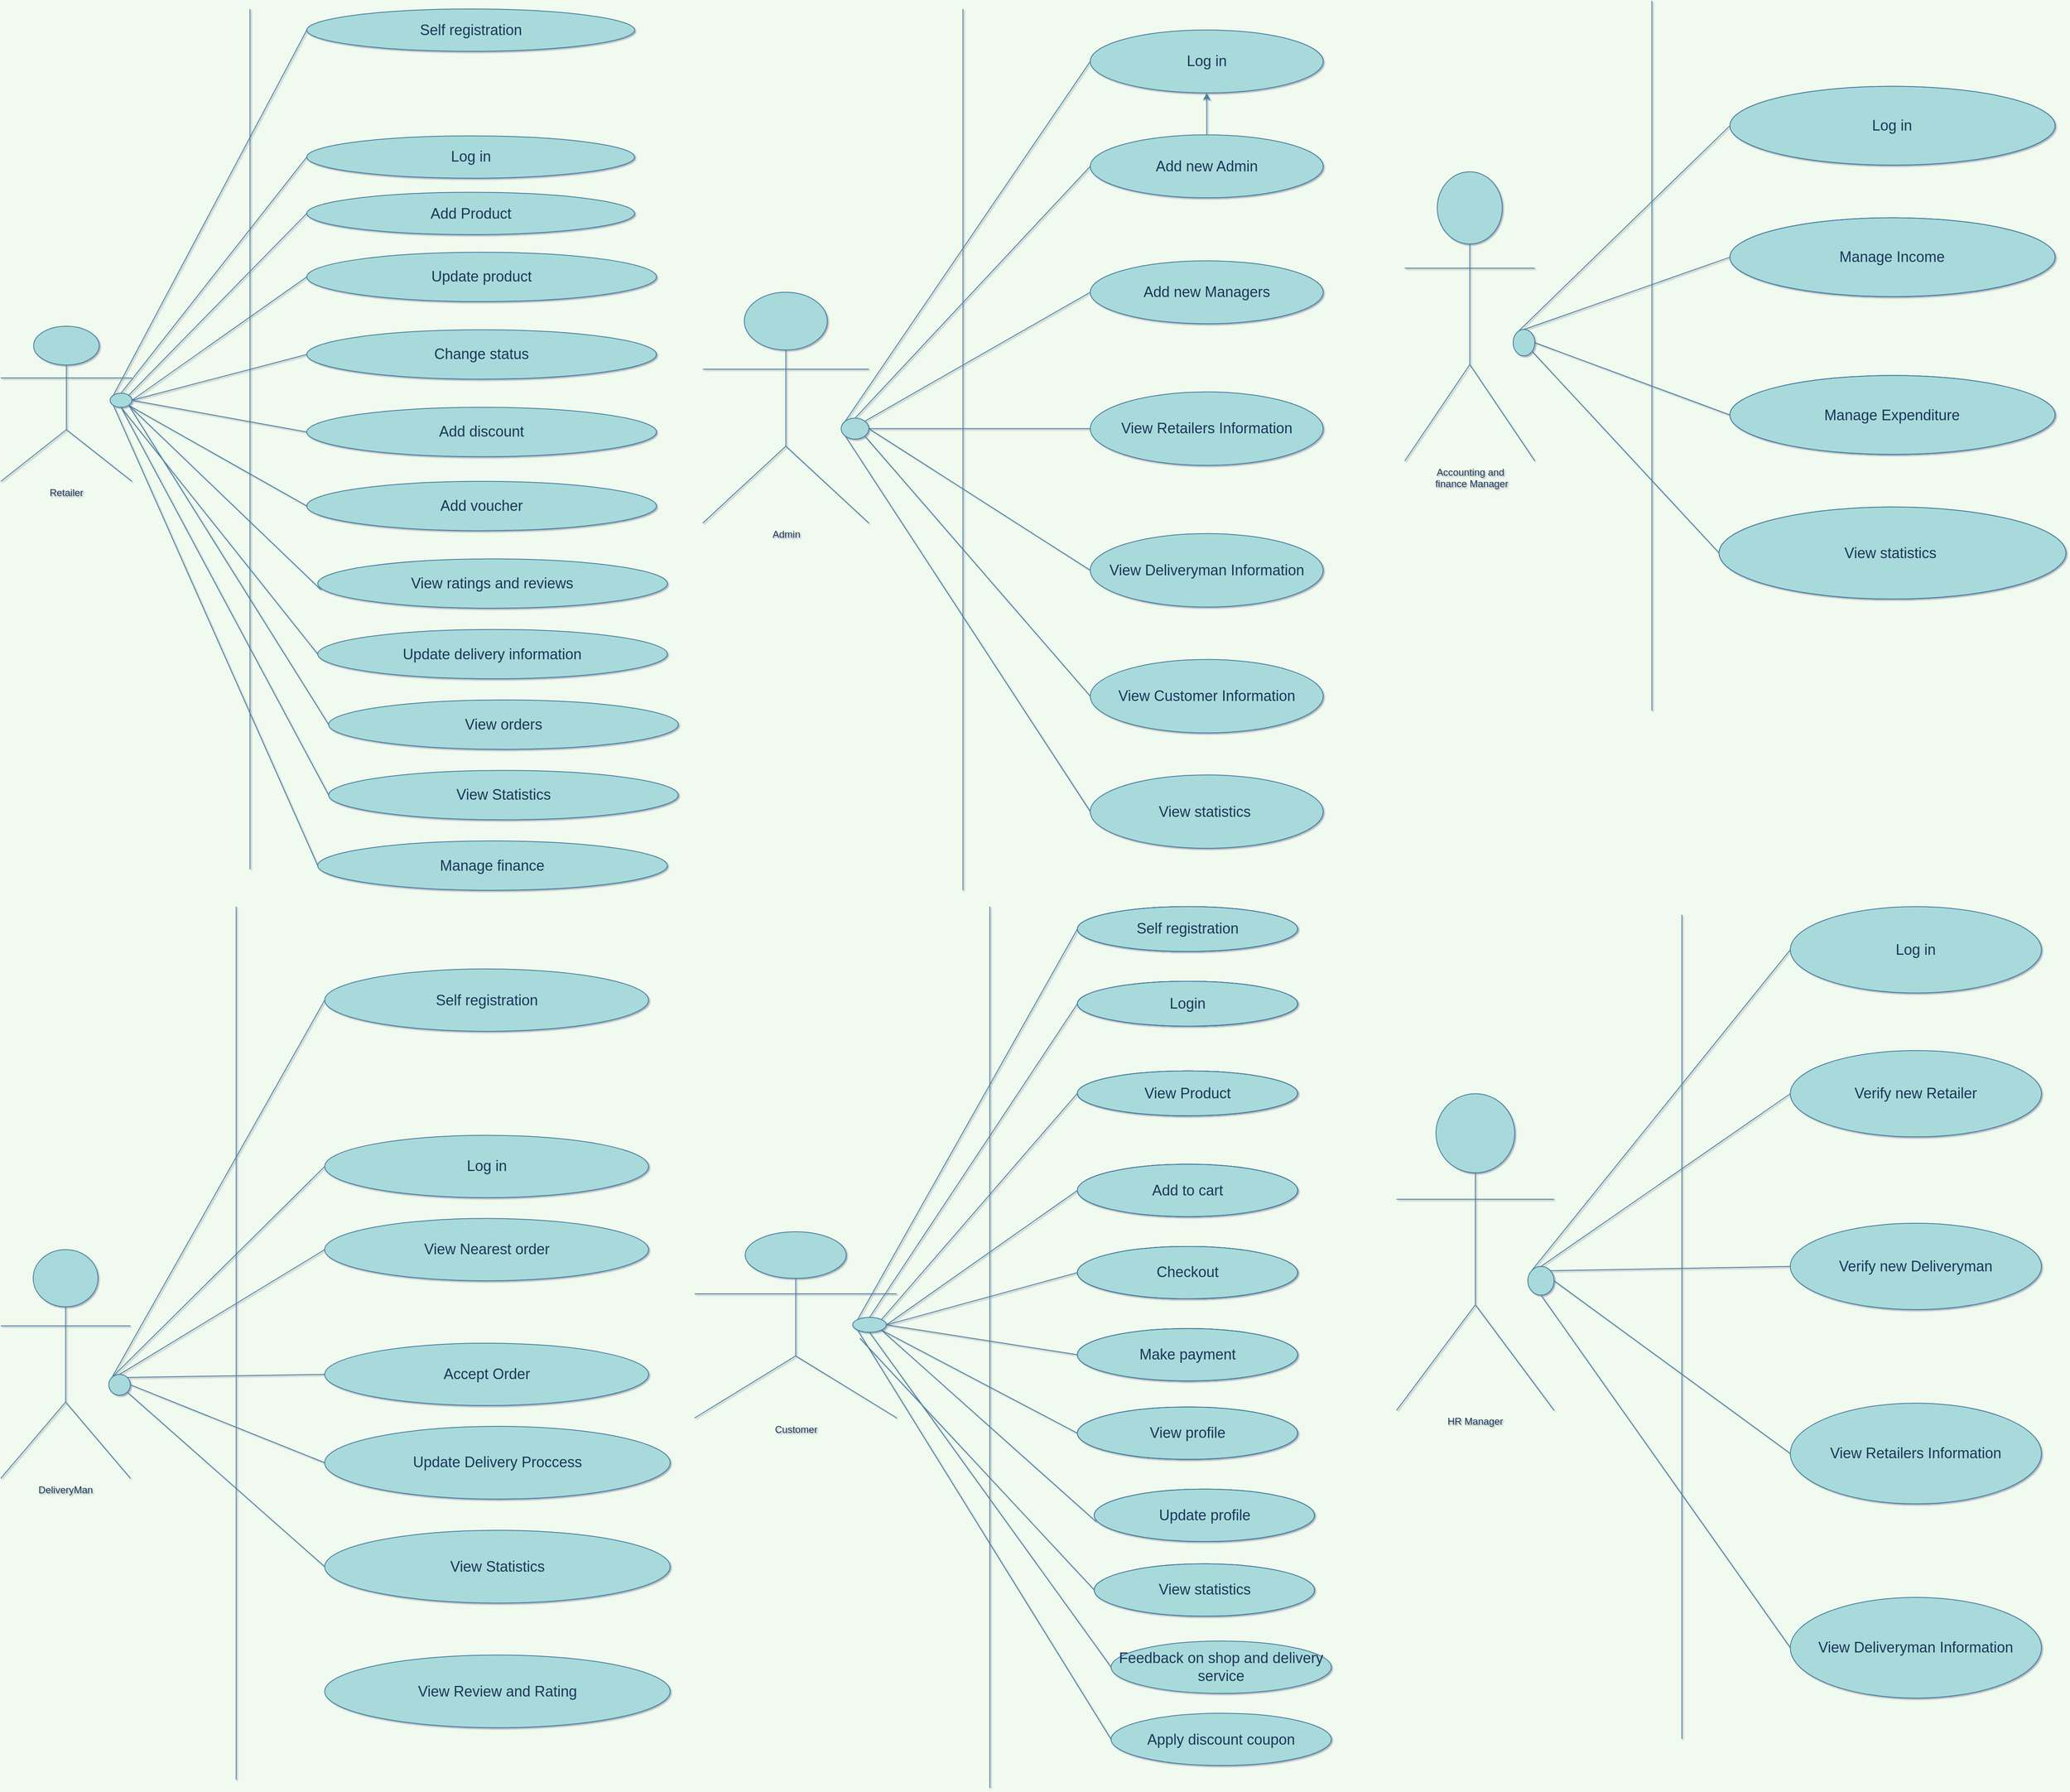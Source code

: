 <mxfile version="14.8.5" type="device"><diagram id="SjHIrvoiSXwOG5uSKH43" name="Page-1"><mxGraphModel dx="2370" dy="1340" grid="1" gridSize="10" guides="1" tooltips="1" connect="1" arrows="1" fold="1" page="1" pageScale="1" pageWidth="850" pageHeight="1100" background="#F1FAEE" math="0" shadow="1"><root><mxCell id="0"/><mxCell id="1" parent="0"/><mxCell id="003We-2EEEF1LGqsdjV1-38" value="" style="group;fontColor=#1D3557;fontSize=18;" vertex="1" connectable="0" parent="1"><mxGeometry x="1730" width="810" height="870" as="geometry"/></mxCell><mxCell id="r2ubvodfWUVXWU586q16-41" value="Accounting and&lt;br&gt;&amp;nbsp;finance Manager" style="shape=umlActor;verticalLabelPosition=bottom;verticalAlign=top;html=1;fontColor=#1D3557;strokeColor=#457B9D;fillColor=#A8DADC;" parent="003We-2EEEF1LGqsdjV1-38" vertex="1"><mxGeometry y="209.444" width="159.344" height="354.444" as="geometry"/></mxCell><mxCell id="r2ubvodfWUVXWU586q16-42" value="" style="line;strokeWidth=1;fillColor=none;align=left;verticalAlign=middle;spacingTop=-1;spacingLeft=3;spacingRight=3;rotatable=0;labelPosition=right;points=[];portConstraint=eastwest;fontColor=#1D3557;direction=south;labelBackgroundColor=#F1FAEE;strokeColor=#457B9D;" parent="003We-2EEEF1LGqsdjV1-38" vertex="1"><mxGeometry x="292.131" width="21.246" height="870" as="geometry"/></mxCell><mxCell id="r2ubvodfWUVXWU586q16-44" value="Manage Income" style="ellipse;whiteSpace=wrap;html=1;fontColor=#1D3557;strokeColor=#457B9D;fillColor=#A8DADC;" parent="003We-2EEEF1LGqsdjV1-38" vertex="1"><mxGeometry x="398.361" y="265.833" width="398.361" height="96.667" as="geometry"/></mxCell><mxCell id="r2ubvodfWUVXWU586q16-45" value="Manage Expenditure" style="ellipse;whiteSpace=wrap;html=1;fontColor=#1D3557;strokeColor=#457B9D;fillColor=#A8DADC;" parent="003We-2EEEF1LGqsdjV1-38" vertex="1"><mxGeometry x="398.361" y="459.167" width="398.361" height="96.667" as="geometry"/></mxCell><mxCell id="r2ubvodfWUVXWU586q16-47" value="View statistics&amp;nbsp;" style="ellipse;whiteSpace=wrap;html=1;fontColor=#1D3557;strokeColor=#457B9D;fillColor=#A8DADC;" parent="003We-2EEEF1LGqsdjV1-38" vertex="1"><mxGeometry x="385.082" y="620.278" width="424.918" height="112.778" as="geometry"/></mxCell><mxCell id="r2ubvodfWUVXWU586q16-48" value="" style="endArrow=none;html=1;fontColor=#1D3557;strokeColor=#457B9D;fillColor=#A8DADC;entryX=0;entryY=0.5;entryDx=0;entryDy=0;exitX=0;exitY=0;exitDx=0;exitDy=0;labelBackgroundColor=#F1FAEE;" parent="003We-2EEEF1LGqsdjV1-38" source="r2ubvodfWUVXWU586q16-52" target="r2ubvodfWUVXWU586q16-43" edge="1"><mxGeometry width="50" height="50" relative="1" as="geometry"><mxPoint x="212.459" y="773.333" as="sourcePoint"/><mxPoint x="345.246" y="612.222" as="targetPoint"/></mxGeometry></mxCell><mxCell id="r2ubvodfWUVXWU586q16-49" value="" style="endArrow=none;html=1;fontColor=#1D3557;strokeColor=#457B9D;fillColor=#A8DADC;entryX=0;entryY=0.5;entryDx=0;entryDy=0;exitX=1;exitY=0.5;exitDx=0;exitDy=0;labelBackgroundColor=#F1FAEE;" parent="003We-2EEEF1LGqsdjV1-38" source="r2ubvodfWUVXWU586q16-52" target="r2ubvodfWUVXWU586q16-45" edge="1"><mxGeometry width="50" height="50" relative="1" as="geometry"><mxPoint x="155.786" y="292.707" as="sourcePoint"/><mxPoint x="398.361" y="-112.778" as="targetPoint"/></mxGeometry></mxCell><mxCell id="r2ubvodfWUVXWU586q16-51" value="" style="endArrow=none;html=1;fontColor=#1D3557;strokeColor=#457B9D;fillColor=#A8DADC;entryX=0;entryY=0.5;entryDx=0;entryDy=0;labelBackgroundColor=#F1FAEE;" parent="003We-2EEEF1LGqsdjV1-38" target="r2ubvodfWUVXWU586q16-47" edge="1"><mxGeometry width="50" height="50" relative="1" as="geometry"><mxPoint x="146.066" y="418.889" as="sourcePoint"/><mxPoint x="451.475" y="-48.333" as="targetPoint"/></mxGeometry></mxCell><mxCell id="r2ubvodfWUVXWU586q16-52" value="" style="ellipse;whiteSpace=wrap;html=1;fontColor=#1D3557;strokeColor=#457B9D;fillColor=#A8DADC;" parent="003We-2EEEF1LGqsdjV1-38" vertex="1"><mxGeometry x="132.787" y="402.778" width="26.557" height="32.222" as="geometry"/></mxCell><mxCell id="r2ubvodfWUVXWU586q16-53" value="" style="endArrow=none;html=1;fontColor=#1D3557;strokeColor=#457B9D;fillColor=#A8DADC;entryX=0;entryY=0.5;entryDx=0;entryDy=0;exitX=0.5;exitY=0;exitDx=0;exitDy=0;labelBackgroundColor=#F1FAEE;" parent="003We-2EEEF1LGqsdjV1-38" source="r2ubvodfWUVXWU586q16-52" target="r2ubvodfWUVXWU586q16-44" edge="1"><mxGeometry width="50" height="50" relative="1" as="geometry"><mxPoint x="182.012" y="439.719" as="sourcePoint"/><mxPoint x="398.361" y="-112.778" as="targetPoint"/></mxGeometry></mxCell><mxCell id="r2ubvodfWUVXWU586q16-43" value="Log in" style="ellipse;whiteSpace=wrap;html=1;fontColor=#1D3557;strokeColor=#457B9D;fillColor=#A8DADC;" parent="003We-2EEEF1LGqsdjV1-38" vertex="1"><mxGeometry x="398.361" y="104.722" width="398.361" height="96.667" as="geometry"/></mxCell><mxCell id="003We-2EEEF1LGqsdjV1-56" value="Log in" style="ellipse;whiteSpace=wrap;html=1;fontColor=#1D3557;strokeColor=#457B9D;fillColor=#A8DADC;fontSize=18;" vertex="1" parent="003We-2EEEF1LGqsdjV1-38"><mxGeometry x="398.361" y="104.722" width="398.361" height="96.667" as="geometry"/></mxCell><mxCell id="003We-2EEEF1LGqsdjV1-57" value="Manage Income" style="ellipse;whiteSpace=wrap;html=1;fontColor=#1D3557;strokeColor=#457B9D;fillColor=#A8DADC;" vertex="1" parent="003We-2EEEF1LGqsdjV1-38"><mxGeometry x="398.361" y="265.833" width="398.361" height="96.667" as="geometry"/></mxCell><mxCell id="003We-2EEEF1LGqsdjV1-58" value="Manage Expenditure" style="ellipse;whiteSpace=wrap;html=1;fontColor=#1D3557;strokeColor=#457B9D;fillColor=#A8DADC;" vertex="1" parent="003We-2EEEF1LGqsdjV1-38"><mxGeometry x="398.361" y="459.167" width="398.361" height="96.667" as="geometry"/></mxCell><mxCell id="003We-2EEEF1LGqsdjV1-61" value="Manage Expenditure" style="ellipse;whiteSpace=wrap;html=1;fontColor=#1D3557;strokeColor=#457B9D;fillColor=#A8DADC;fontSize=18;" vertex="1" parent="003We-2EEEF1LGqsdjV1-38"><mxGeometry x="398.361" y="459.167" width="398.361" height="96.667" as="geometry"/></mxCell><mxCell id="003We-2EEEF1LGqsdjV1-62" value="View statistics&amp;nbsp;" style="ellipse;whiteSpace=wrap;html=1;fontColor=#1D3557;strokeColor=#457B9D;fillColor=#A8DADC;fontSize=18;" vertex="1" parent="003We-2EEEF1LGqsdjV1-38"><mxGeometry x="385.082" y="620.278" width="424.918" height="112.778" as="geometry"/></mxCell><mxCell id="003We-2EEEF1LGqsdjV1-63" value="Manage Income" style="ellipse;whiteSpace=wrap;html=1;fontColor=#1D3557;strokeColor=#457B9D;fillColor=#A8DADC;fontSize=18;" vertex="1" parent="003We-2EEEF1LGqsdjV1-38"><mxGeometry x="398.361" y="265.833" width="398.361" height="96.667" as="geometry"/></mxCell><mxCell id="003We-2EEEF1LGqsdjV1-40" value="" style="group;fontColor=#1D3557;" vertex="1" connectable="0" parent="1"><mxGeometry x="10" y="1110" width="820" height="1070" as="geometry"/></mxCell><mxCell id="r2ubvodfWUVXWU586q16-150" value="" style="line;strokeWidth=1;fillColor=none;align=left;verticalAlign=middle;spacingTop=-1;spacingLeft=3;spacingRight=3;rotatable=0;labelPosition=right;points=[];portConstraint=eastwest;fontColor=#1D3557;direction=south;labelBackgroundColor=#F1FAEE;strokeColor=#457B9D;" parent="003We-2EEEF1LGqsdjV1-40" vertex="1"><mxGeometry x="277.742" width="21.161" height="1070" as="geometry"/></mxCell><mxCell id="r2ubvodfWUVXWU586q16-151" value="DeliveryMan" style="shape=umlActor;verticalLabelPosition=bottom;verticalAlign=top;html=1;fontColor=#1D3557;strokeColor=#457B9D;fillColor=#A8DADC;" parent="003We-2EEEF1LGqsdjV1-40" vertex="1"><mxGeometry y="420.357" width="158.71" height="280.238" as="geometry"/></mxCell><mxCell id="r2ubvodfWUVXWU586q16-152" value="Log in" style="ellipse;whiteSpace=wrap;html=1;fontColor=#1D3557;strokeColor=#457B9D;fillColor=#A8DADC;fontSize=18;" parent="003We-2EEEF1LGqsdjV1-40" vertex="1"><mxGeometry x="396.774" y="280.238" width="396.774" height="76.429" as="geometry"/></mxCell><mxCell id="r2ubvodfWUVXWU586q16-153" value="View Nearest order" style="ellipse;whiteSpace=wrap;html=1;fontColor=#1D3557;strokeColor=#457B9D;fillColor=#A8DADC;fontSize=18;" parent="003We-2EEEF1LGqsdjV1-40" vertex="1"><mxGeometry x="396.774" y="382.143" width="396.774" height="76.429" as="geometry"/></mxCell><mxCell id="r2ubvodfWUVXWU586q16-154" value="Accept Order" style="ellipse;whiteSpace=wrap;html=1;fontColor=#1D3557;strokeColor=#457B9D;fillColor=#A8DADC;fontSize=18;" parent="003We-2EEEF1LGqsdjV1-40" vertex="1"><mxGeometry x="396.774" y="535" width="396.774" height="76.429" as="geometry"/></mxCell><mxCell id="r2ubvodfWUVXWU586q16-155" value="Update Delivery Proccess" style="ellipse;whiteSpace=wrap;html=1;fontColor=#1D3557;strokeColor=#457B9D;fillColor=#A8DADC;fontSize=18;" parent="003We-2EEEF1LGqsdjV1-40" vertex="1"><mxGeometry x="396.774" y="636.905" width="423.226" height="89.167" as="geometry"/></mxCell><mxCell id="r2ubvodfWUVXWU586q16-156" value="View Statistics" style="ellipse;whiteSpace=wrap;html=1;fontColor=#1D3557;strokeColor=#457B9D;fillColor=#A8DADC;fontSize=18;" parent="003We-2EEEF1LGqsdjV1-40" vertex="1"><mxGeometry x="396.774" y="764.286" width="423.226" height="89.167" as="geometry"/></mxCell><mxCell id="r2ubvodfWUVXWU586q16-157" value="" style="endArrow=none;html=1;fontColor=#1D3557;strokeColor=#457B9D;fillColor=#A8DADC;entryX=0;entryY=0.5;entryDx=0;entryDy=0;exitX=0;exitY=0;exitDx=0;exitDy=0;labelBackgroundColor=#F1FAEE;" parent="003We-2EEEF1LGqsdjV1-40" source="r2ubvodfWUVXWU586q16-161" target="r2ubvodfWUVXWU586q16-152" edge="1"><mxGeometry width="50" height="50" relative="1" as="geometry"><mxPoint x="211.613" y="866.19" as="sourcePoint"/><mxPoint x="343.871" y="738.81" as="targetPoint"/></mxGeometry></mxCell><mxCell id="r2ubvodfWUVXWU586q16-158" value="" style="endArrow=none;html=1;fontColor=#1D3557;strokeColor=#457B9D;fillColor=#A8DADC;entryX=0;entryY=0.5;entryDx=0;entryDy=0;exitX=1;exitY=0;exitDx=0;exitDy=0;labelBackgroundColor=#F1FAEE;" parent="003We-2EEEF1LGqsdjV1-40" source="r2ubvodfWUVXWU586q16-161" target="r2ubvodfWUVXWU586q16-154" edge="1"><mxGeometry width="50" height="50" relative="1" as="geometry"><mxPoint x="155.165" y="486.188" as="sourcePoint"/><mxPoint x="396.774" y="165.595" as="targetPoint"/></mxGeometry></mxCell><mxCell id="r2ubvodfWUVXWU586q16-159" value="" style="endArrow=none;html=1;fontColor=#1D3557;strokeColor=#457B9D;fillColor=#A8DADC;entryX=0;entryY=0.5;entryDx=0;entryDy=0;exitX=1;exitY=0.5;exitDx=0;exitDy=0;labelBackgroundColor=#F1FAEE;" parent="003We-2EEEF1LGqsdjV1-40" source="r2ubvodfWUVXWU586q16-161" target="r2ubvodfWUVXWU586q16-155" edge="1"><mxGeometry width="50" height="50" relative="1" as="geometry"><mxPoint x="181.617" y="511.664" as="sourcePoint"/><mxPoint x="423.226" y="191.071" as="targetPoint"/></mxGeometry></mxCell><mxCell id="r2ubvodfWUVXWU586q16-160" value="" style="endArrow=none;html=1;fontColor=#1D3557;strokeColor=#457B9D;fillColor=#A8DADC;entryX=0;entryY=0.5;entryDx=0;entryDy=0;exitX=1;exitY=1;exitDx=0;exitDy=0;labelBackgroundColor=#F1FAEE;" parent="003We-2EEEF1LGqsdjV1-40" source="r2ubvodfWUVXWU586q16-161" target="r2ubvodfWUVXWU586q16-156" edge="1"><mxGeometry width="50" height="50" relative="1" as="geometry"><mxPoint x="134.903" y="596.143" as="sourcePoint"/><mxPoint x="449.677" y="216.548" as="targetPoint"/></mxGeometry></mxCell><mxCell id="r2ubvodfWUVXWU586q16-161" value="" style="ellipse;whiteSpace=wrap;html=1;fontColor=#1D3557;strokeColor=#457B9D;fillColor=#A8DADC;" parent="003We-2EEEF1LGqsdjV1-40" vertex="1"><mxGeometry x="132.258" y="573.214" width="26.452" height="25.476" as="geometry"/></mxCell><mxCell id="r2ubvodfWUVXWU586q16-162" value="" style="endArrow=none;html=1;fontColor=#1D3557;strokeColor=#457B9D;fillColor=#A8DADC;entryX=0;entryY=0.5;entryDx=0;entryDy=0;exitX=0.5;exitY=0;exitDx=0;exitDy=0;labelBackgroundColor=#F1FAEE;" parent="003We-2EEEF1LGqsdjV1-40" source="r2ubvodfWUVXWU586q16-161" target="r2ubvodfWUVXWU586q16-153" edge="1"><mxGeometry width="50" height="50" relative="1" as="geometry"><mxPoint x="181.288" y="602.421" as="sourcePoint"/><mxPoint x="396.774" y="165.595" as="targetPoint"/></mxGeometry></mxCell><mxCell id="r2ubvodfWUVXWU586q16-165" value="Self registration" style="ellipse;whiteSpace=wrap;html=1;fontColor=#1D3557;strokeColor=#457B9D;fillColor=#A8DADC;fontSize=18;" parent="003We-2EEEF1LGqsdjV1-40" vertex="1"><mxGeometry x="396.774" y="76.429" width="396.774" height="76.429" as="geometry"/></mxCell><mxCell id="r2ubvodfWUVXWU586q16-167" value="View Review and Rating" style="ellipse;whiteSpace=wrap;html=1;fontColor=#1D3557;strokeColor=#457B9D;fillColor=#A8DADC;fontSize=18;" parent="003We-2EEEF1LGqsdjV1-40" vertex="1"><mxGeometry x="396.774" y="917.143" width="423.226" height="89.167" as="geometry"/></mxCell><mxCell id="r2ubvodfWUVXWU586q16-168" value="" style="endArrow=none;html=1;fontColor=#1D3557;strokeColor=#457B9D;fillColor=#A8DADC;entryX=0;entryY=0.5;entryDx=0;entryDy=0;exitX=0;exitY=0;exitDx=0;exitDy=0;labelBackgroundColor=#F1FAEE;" parent="003We-2EEEF1LGqsdjV1-40" source="r2ubvodfWUVXWU586q16-161" target="r2ubvodfWUVXWU586q16-165" edge="1"><mxGeometry width="50" height="50" relative="1" as="geometry"><mxPoint x="162.583" y="602.421" as="sourcePoint"/><mxPoint x="423.226" y="318.452" as="targetPoint"/></mxGeometry></mxCell><mxCell id="003We-2EEEF1LGqsdjV1-41" value="" style="group;fontColor=#1D3557;" vertex="1" connectable="0" parent="1"><mxGeometry x="10" y="10" width="830" height="1080" as="geometry"/></mxCell><mxCell id="r2ubvodfWUVXWU586q16-124" value="Retailer" style="shape=umlActor;verticalLabelPosition=bottom;verticalAlign=top;html=1;fontColor=#1D3557;strokeColor=#457B9D;fillColor=#A8DADC;" parent="003We-2EEEF1LGqsdjV1-41" vertex="1"><mxGeometry y="388.8" width="160.645" height="190.08" as="geometry"/></mxCell><mxCell id="r2ubvodfWUVXWU586q16-125" value="Self registration" style="ellipse;whiteSpace=wrap;html=1;fontColor=#1D3557;strokeColor=#457B9D;fillColor=#A8DADC;fontSize=18;" parent="003We-2EEEF1LGqsdjV1-41" vertex="1"><mxGeometry x="374.839" width="401.613" height="51.84" as="geometry"/></mxCell><mxCell id="r2ubvodfWUVXWU586q16-126" value="Log in" style="ellipse;whiteSpace=wrap;html=1;fontColor=#1D3557;strokeColor=#457B9D;fillColor=#A8DADC;fontSize=18;" parent="003We-2EEEF1LGqsdjV1-41" vertex="1"><mxGeometry x="374.839" y="155.52" width="401.613" height="51.84" as="geometry"/></mxCell><mxCell id="r2ubvodfWUVXWU586q16-127" value="Add Product" style="ellipse;whiteSpace=wrap;html=1;fontColor=#1D3557;strokeColor=#457B9D;fillColor=#A8DADC;fontSize=18;" parent="003We-2EEEF1LGqsdjV1-41" vertex="1"><mxGeometry x="374.839" y="224.64" width="401.613" height="51.84" as="geometry"/></mxCell><mxCell id="r2ubvodfWUVXWU586q16-128" value="Update product" style="ellipse;whiteSpace=wrap;html=1;fontColor=#1D3557;strokeColor=#457B9D;fillColor=#A8DADC;fontSize=18;" parent="003We-2EEEF1LGqsdjV1-41" vertex="1"><mxGeometry x="374.839" y="298.08" width="428.387" height="60.48" as="geometry"/></mxCell><mxCell id="r2ubvodfWUVXWU586q16-129" value="Change status" style="ellipse;whiteSpace=wrap;html=1;fontColor=#1D3557;strokeColor=#457B9D;fillColor=#A8DADC;fontSize=18;" parent="003We-2EEEF1LGqsdjV1-41" vertex="1"><mxGeometry x="374.839" y="393.12" width="428.387" height="60.48" as="geometry"/></mxCell><mxCell id="r2ubvodfWUVXWU586q16-130" value="Add discount" style="ellipse;whiteSpace=wrap;html=1;fontColor=#1D3557;strokeColor=#457B9D;fillColor=#A8DADC;fontSize=18;" parent="003We-2EEEF1LGqsdjV1-41" vertex="1"><mxGeometry x="374.839" y="488.16" width="428.387" height="60.48" as="geometry"/></mxCell><mxCell id="r2ubvodfWUVXWU586q16-131" value="Add voucher" style="ellipse;whiteSpace=wrap;html=1;fontColor=#1D3557;strokeColor=#457B9D;fillColor=#A8DADC;fontSize=18;" parent="003We-2EEEF1LGqsdjV1-41" vertex="1"><mxGeometry x="374.839" y="578.88" width="428.387" height="60.48" as="geometry"/></mxCell><mxCell id="r2ubvodfWUVXWU586q16-132" value="" style="endArrow=none;html=1;fontColor=#1D3557;strokeColor=#457B9D;fillColor=#A8DADC;entryX=0;entryY=0.5;entryDx=0;entryDy=0;exitX=0;exitY=0;exitDx=0;exitDy=0;labelBackgroundColor=#F1FAEE;" parent="003We-2EEEF1LGqsdjV1-41" source="r2ubvodfWUVXWU586q16-138" target="r2ubvodfWUVXWU586q16-125" edge="1"><mxGeometry width="50" height="50" relative="1" as="geometry"><mxPoint x="214.194" y="587.52" as="sourcePoint"/><mxPoint x="348.065" y="501.12" as="targetPoint"/></mxGeometry></mxCell><mxCell id="r2ubvodfWUVXWU586q16-133" value="" style="endArrow=none;html=1;fontColor=#1D3557;strokeColor=#457B9D;fillColor=#A8DADC;entryX=0;entryY=0.5;entryDx=0;entryDy=0;exitX=1;exitY=0;exitDx=0;exitDy=0;labelBackgroundColor=#F1FAEE;" parent="003We-2EEEF1LGqsdjV1-41" source="r2ubvodfWUVXWU586q16-138" target="r2ubvodfWUVXWU586q16-127" edge="1"><mxGeometry width="50" height="50" relative="1" as="geometry"><mxPoint x="157.057" y="329.772" as="sourcePoint"/><mxPoint x="401.613" y="112.32" as="targetPoint"/></mxGeometry></mxCell><mxCell id="r2ubvodfWUVXWU586q16-134" value="" style="endArrow=none;html=1;fontColor=#1D3557;strokeColor=#457B9D;fillColor=#A8DADC;entryX=0;entryY=0.5;entryDx=0;entryDy=0;exitX=1;exitY=0.5;exitDx=0;exitDy=0;labelBackgroundColor=#F1FAEE;" parent="003We-2EEEF1LGqsdjV1-41" source="r2ubvodfWUVXWU586q16-138" target="r2ubvodfWUVXWU586q16-128" edge="1"><mxGeometry width="50" height="50" relative="1" as="geometry"><mxPoint x="183.832" y="347.052" as="sourcePoint"/><mxPoint x="428.387" y="129.6" as="targetPoint"/></mxGeometry></mxCell><mxCell id="r2ubvodfWUVXWU586q16-135" value="" style="endArrow=none;html=1;fontColor=#1D3557;strokeColor=#457B9D;fillColor=#A8DADC;entryX=0;entryY=0.5;entryDx=0;entryDy=0;exitX=1;exitY=0.5;exitDx=0;exitDy=0;labelBackgroundColor=#F1FAEE;" parent="003We-2EEEF1LGqsdjV1-41" source="r2ubvodfWUVXWU586q16-138" target="r2ubvodfWUVXWU586q16-129" edge="1"><mxGeometry width="50" height="50" relative="1" as="geometry"><mxPoint x="210.606" y="364.332" as="sourcePoint"/><mxPoint x="455.161" y="146.88" as="targetPoint"/></mxGeometry></mxCell><mxCell id="r2ubvodfWUVXWU586q16-136" value="" style="endArrow=none;html=1;fontColor=#1D3557;strokeColor=#457B9D;fillColor=#A8DADC;entryX=0;entryY=0.5;entryDx=0;entryDy=0;exitX=1;exitY=0.5;exitDx=0;exitDy=0;labelBackgroundColor=#F1FAEE;" parent="003We-2EEEF1LGqsdjV1-41" source="r2ubvodfWUVXWU586q16-138" target="r2ubvodfWUVXWU586q16-130" edge="1"><mxGeometry width="50" height="50" relative="1" as="geometry"><mxPoint x="237.38" y="381.612" as="sourcePoint"/><mxPoint x="481.935" y="164.16" as="targetPoint"/></mxGeometry></mxCell><mxCell id="r2ubvodfWUVXWU586q16-137" value="" style="endArrow=none;html=1;fontColor=#1D3557;strokeColor=#457B9D;fillColor=#A8DADC;entryX=1;entryY=1;entryDx=0;entryDy=0;exitX=0;exitY=0.5;exitDx=0;exitDy=0;labelBackgroundColor=#F1FAEE;" parent="003We-2EEEF1LGqsdjV1-41" source="r2ubvodfWUVXWU586q16-131" target="r2ubvodfWUVXWU586q16-138" edge="1"><mxGeometry width="50" height="50" relative="1" as="geometry"><mxPoint x="133.871" y="622.806" as="sourcePoint"/><mxPoint x="378.426" y="405.354" as="targetPoint"/></mxGeometry></mxCell><mxCell id="r2ubvodfWUVXWU586q16-138" value="" style="ellipse;whiteSpace=wrap;html=1;fontColor=#1D3557;strokeColor=#457B9D;fillColor=#A8DADC;" parent="003We-2EEEF1LGqsdjV1-41" vertex="1"><mxGeometry x="133.871" y="470.88" width="26.774" height="17.28" as="geometry"/></mxCell><mxCell id="r2ubvodfWUVXWU586q16-139" value="" style="endArrow=none;html=1;fontColor=#1D3557;strokeColor=#457B9D;fillColor=#A8DADC;entryX=0;entryY=0.5;entryDx=0;entryDy=0;exitX=0.5;exitY=0;exitDx=0;exitDy=0;labelBackgroundColor=#F1FAEE;" parent="003We-2EEEF1LGqsdjV1-41" source="r2ubvodfWUVXWU586q16-138" target="r2ubvodfWUVXWU586q16-126" edge="1"><mxGeometry width="50" height="50" relative="1" as="geometry"><mxPoint x="183.498" y="408.611" as="sourcePoint"/><mxPoint x="401.613" y="112.32" as="targetPoint"/></mxGeometry></mxCell><mxCell id="r2ubvodfWUVXWU586q16-140" value="" style="line;strokeWidth=1;fillColor=none;align=left;verticalAlign=middle;spacingTop=-1;spacingLeft=3;spacingRight=3;rotatable=0;labelPosition=right;points=[];portConstraint=eastwest;fontColor=#1D3557;direction=south;labelBackgroundColor=#F1FAEE;strokeColor=#457B9D;" parent="003We-2EEEF1LGqsdjV1-41" vertex="1"><mxGeometry x="294.516" width="21.419" height="1054.08" as="geometry"/></mxCell><mxCell id="r2ubvodfWUVXWU586q16-141" value="View ratings and reviews" style="ellipse;whiteSpace=wrap;html=1;fontColor=#1D3557;strokeColor=#457B9D;fillColor=#A8DADC;fontSize=18;" parent="003We-2EEEF1LGqsdjV1-41" vertex="1"><mxGeometry x="388.226" y="673.92" width="428.387" height="60.48" as="geometry"/></mxCell><mxCell id="r2ubvodfWUVXWU586q16-142" value="Update delivery information" style="ellipse;whiteSpace=wrap;html=1;fontColor=#1D3557;strokeColor=#457B9D;fillColor=#A8DADC;fontSize=18;" parent="003We-2EEEF1LGqsdjV1-41" vertex="1"><mxGeometry x="388.226" y="760.32" width="428.387" height="60.48" as="geometry"/></mxCell><mxCell id="r2ubvodfWUVXWU586q16-143" value="View orders" style="ellipse;whiteSpace=wrap;html=1;fontColor=#1D3557;strokeColor=#457B9D;fillColor=#A8DADC;fontSize=18;" parent="003We-2EEEF1LGqsdjV1-41" vertex="1"><mxGeometry x="401.613" y="846.72" width="428.387" height="60.48" as="geometry"/></mxCell><mxCell id="r2ubvodfWUVXWU586q16-144" value="View Statistics" style="ellipse;whiteSpace=wrap;html=1;fontColor=#1D3557;strokeColor=#457B9D;fillColor=#A8DADC;fontSize=18;" parent="003We-2EEEF1LGqsdjV1-41" vertex="1"><mxGeometry x="401.613" y="933.12" width="428.387" height="60.48" as="geometry"/></mxCell><mxCell id="r2ubvodfWUVXWU586q16-145" value="" style="endArrow=none;html=1;fontColor=#1D3557;strokeColor=#457B9D;fillColor=#A8DADC;exitX=0.009;exitY=0.624;exitDx=0;exitDy=0;exitPerimeter=0;entryX=1;entryY=1;entryDx=0;entryDy=0;labelBackgroundColor=#F1FAEE;" parent="003We-2EEEF1LGqsdjV1-41" source="r2ubvodfWUVXWU586q16-141" target="r2ubvodfWUVXWU586q16-138" edge="1"><mxGeometry width="50" height="50" relative="1" as="geometry"><mxPoint x="428.387" y="678.24" as="sourcePoint"/><mxPoint x="160.645" y="414.72" as="targetPoint"/></mxGeometry></mxCell><mxCell id="r2ubvodfWUVXWU586q16-146" value="" style="endArrow=none;html=1;fontColor=#1D3557;strokeColor=#457B9D;fillColor=#A8DADC;entryX=1;entryY=1;entryDx=0;entryDy=0;exitX=0;exitY=0.5;exitDx=0;exitDy=0;labelBackgroundColor=#F1FAEE;" parent="003We-2EEEF1LGqsdjV1-41" source="r2ubvodfWUVXWU586q16-143" target="r2ubvodfWUVXWU586q16-138" edge="1"><mxGeometry width="50" height="50" relative="1" as="geometry"><mxPoint x="455.161" y="695.52" as="sourcePoint"/><mxPoint x="237.047" y="455.389" as="targetPoint"/></mxGeometry></mxCell><mxCell id="r2ubvodfWUVXWU586q16-147" value="" style="endArrow=none;html=1;fontColor=#1D3557;strokeColor=#457B9D;fillColor=#A8DADC;exitX=0;exitY=0.5;exitDx=0;exitDy=0;entryX=0.5;entryY=1;entryDx=0;entryDy=0;labelBackgroundColor=#F1FAEE;" parent="003We-2EEEF1LGqsdjV1-41" source="r2ubvodfWUVXWU586q16-144" target="r2ubvodfWUVXWU586q16-138" edge="1"><mxGeometry width="50" height="50" relative="1" as="geometry"><mxPoint x="481.935" y="712.8" as="sourcePoint"/><mxPoint x="136.548" y="485.568" as="targetPoint"/></mxGeometry></mxCell><mxCell id="r2ubvodfWUVXWU586q16-148" value="Manage finance" style="ellipse;whiteSpace=wrap;html=1;fontColor=#1D3557;strokeColor=#457B9D;fillColor=#A8DADC;fontSize=18;" parent="003We-2EEEF1LGqsdjV1-41" vertex="1"><mxGeometry x="388.226" y="1019.52" width="428.387" height="60.48" as="geometry"/></mxCell><mxCell id="r2ubvodfWUVXWU586q16-149" value="" style="endArrow=none;html=1;fontColor=#1D3557;strokeColor=#457B9D;fillColor=#A8DADC;exitX=0;exitY=0.5;exitDx=0;exitDy=0;entryX=0;entryY=1;entryDx=0;entryDy=0;labelBackgroundColor=#F1FAEE;" parent="003We-2EEEF1LGqsdjV1-41" source="r2ubvodfWUVXWU586q16-148" target="r2ubvodfWUVXWU586q16-138" edge="1"><mxGeometry width="50" height="50" relative="1" as="geometry"><mxPoint x="428.387" y="980.64" as="sourcePoint"/><mxPoint x="107.097" y="673.92" as="targetPoint"/></mxGeometry></mxCell><mxCell id="r2ubvodfWUVXWU586q16-166" value="" style="endArrow=none;html=1;fontColor=#1D3557;strokeColor=#457B9D;fillColor=#A8DADC;entryX=0.5;entryY=1;entryDx=0;entryDy=0;exitX=0;exitY=0.5;exitDx=0;exitDy=0;labelBackgroundColor=#F1FAEE;" parent="003We-2EEEF1LGqsdjV1-41" source="r2ubvodfWUVXWU586q16-142" target="r2ubvodfWUVXWU586q16-138" edge="1"><mxGeometry width="50" height="50" relative="1" as="geometry"><mxPoint x="374.839" y="794.88" as="sourcePoint"/><mxPoint x="183.498" y="502.909" as="targetPoint"/></mxGeometry></mxCell><mxCell id="003We-2EEEF1LGqsdjV1-51" value="" style="group" vertex="1" connectable="0" parent="1"><mxGeometry x="870" y="10" width="760" height="1080" as="geometry"/></mxCell><mxCell id="r2ubvodfWUVXWU586q16-4" value="Admin" style="shape=umlActor;verticalLabelPosition=bottom;verticalAlign=top;html=1;fontColor=#1D3557;strokeColor=#457B9D;fillColor=#A8DADC;" parent="003We-2EEEF1LGqsdjV1-51" vertex="1"><mxGeometry y="347.143" width="203.439" height="282.857" as="geometry"/></mxCell><mxCell id="r2ubvodfWUVXWU586q16-5" value="" style="line;strokeWidth=1;fillColor=none;align=left;verticalAlign=middle;spacingTop=-1;spacingLeft=3;spacingRight=3;rotatable=0;labelPosition=right;points=[];portConstraint=eastwest;fontColor=#1D3557;direction=south;labelBackgroundColor=#F1FAEE;strokeColor=#457B9D;" parent="003We-2EEEF1LGqsdjV1-51" vertex="1"><mxGeometry x="305.158" width="27.125" height="1080" as="geometry"/></mxCell><mxCell id="r2ubvodfWUVXWU586q16-12" value="View statistics&amp;nbsp;" style="ellipse;whiteSpace=wrap;html=1;fontColor=#1D3557;strokeColor=#457B9D;fillColor=#A8DADC;fontSize=18;" parent="003We-2EEEF1LGqsdjV1-51" vertex="1"><mxGeometry x="474.69" y="938.571" width="285.31" height="90" as="geometry"/></mxCell><mxCell id="r2ubvodfWUVXWU586q16-14" value="" style="endArrow=none;html=1;fontColor=#1D3557;strokeColor=#457B9D;fillColor=#A8DADC;entryX=0;entryY=0.5;entryDx=0;entryDy=0;exitX=0;exitY=0;exitDx=0;exitDy=0;labelBackgroundColor=#F1FAEE;" parent="003We-2EEEF1LGqsdjV1-51" source="r2ubvodfWUVXWU586q16-22" edge="1"><mxGeometry width="69.671" height="50.0" as="geometry"><mxPoint x="271.251" y="797.143" as="sourcePoint"/><mxPoint x="474.69" y="64.286" as="targetPoint"/></mxGeometry></mxCell><mxCell id="r2ubvodfWUVXWU586q16-15" value="" style="endArrow=none;html=1;fontColor=#1D3557;strokeColor=#457B9D;fillColor=#A8DADC;entryX=0;entryY=0.5;entryDx=0;entryDy=0;exitX=1;exitY=0;exitDx=0;exitDy=0;labelBackgroundColor=#F1FAEE;" parent="003We-2EEEF1LGqsdjV1-51" source="r2ubvodfWUVXWU586q16-22" edge="1"><mxGeometry width="69.671" height="50.0" as="geometry"><mxPoint x="198.895" y="413.589" as="sourcePoint"/><mxPoint x="474.69" y="347.143" as="targetPoint"/></mxGeometry></mxCell><mxCell id="r2ubvodfWUVXWU586q16-16" value="" style="endArrow=none;html=1;fontColor=#1D3557;strokeColor=#457B9D;fillColor=#A8DADC;entryX=0;entryY=0.5;entryDx=0;entryDy=0;exitX=1;exitY=0.5;exitDx=0;exitDy=0;labelBackgroundColor=#F1FAEE;" parent="003We-2EEEF1LGqsdjV1-51" source="r2ubvodfWUVXWU586q16-22" edge="1"><mxGeometry width="69.671" height="50.0" as="geometry"><mxPoint x="232.801" y="439.303" as="sourcePoint"/><mxPoint x="474.69" y="514.286" as="targetPoint"/></mxGeometry></mxCell><mxCell id="r2ubvodfWUVXWU586q16-17" value="" style="endArrow=none;html=1;fontColor=#1D3557;strokeColor=#457B9D;fillColor=#A8DADC;entryX=0;entryY=0.5;entryDx=0;entryDy=0;exitX=1;exitY=0.5;exitDx=0;exitDy=0;labelBackgroundColor=#F1FAEE;" parent="003We-2EEEF1LGqsdjV1-51" source="r2ubvodfWUVXWU586q16-22" edge="1"><mxGeometry width="69.671" height="50.0" as="geometry"><mxPoint x="266.708" y="465.017" as="sourcePoint"/><mxPoint x="474.69" y="687.857" as="targetPoint"/></mxGeometry></mxCell><mxCell id="r2ubvodfWUVXWU586q16-18" value="" style="endArrow=none;html=1;fontColor=#1D3557;strokeColor=#457B9D;fillColor=#A8DADC;entryX=0;entryY=0.5;entryDx=0;entryDy=0;exitX=1;exitY=1;exitDx=0;exitDy=0;labelBackgroundColor=#F1FAEE;" parent="003We-2EEEF1LGqsdjV1-51" source="r2ubvodfWUVXWU586q16-22" edge="1"><mxGeometry width="69.671" height="50.0" as="geometry"><mxPoint x="300.614" y="490.731" as="sourcePoint"/><mxPoint x="474.69" y="842.143" as="targetPoint"/></mxGeometry></mxCell><mxCell id="r2ubvodfWUVXWU586q16-19" value="" style="endArrow=none;html=1;fontColor=#1D3557;strokeColor=#457B9D;fillColor=#A8DADC;entryX=0;entryY=1;entryDx=0;entryDy=0;exitX=0;exitY=0.5;exitDx=0;exitDy=0;labelBackgroundColor=#F1FAEE;" parent="003We-2EEEF1LGqsdjV1-51" source="r2ubvodfWUVXWU586q16-12" target="r2ubvodfWUVXWU586q16-22" edge="1"><mxGeometry width="69.671" height="50.0" as="geometry"><mxPoint x="169.532" y="849.651" as="sourcePoint"/><mxPoint x="479.233" y="526.063" as="targetPoint"/></mxGeometry></mxCell><mxCell id="r2ubvodfWUVXWU586q16-22" value="" style="ellipse;whiteSpace=wrap;html=1;fontColor=#1D3557;strokeColor=#457B9D;fillColor=#A8DADC;" parent="003We-2EEEF1LGqsdjV1-51" vertex="1"><mxGeometry x="169.532" y="501.429" width="33.906" height="25.714" as="geometry"/></mxCell><mxCell id="r2ubvodfWUVXWU586q16-23" value="" style="endArrow=none;html=1;fontColor=#1D3557;strokeColor=#457B9D;fillColor=#A8DADC;entryX=0;entryY=0.5;entryDx=0;entryDy=0;exitX=0.5;exitY=0;exitDx=0;exitDy=0;labelBackgroundColor=#F1FAEE;" parent="003We-2EEEF1LGqsdjV1-51" source="r2ubvodfWUVXWU586q16-22" edge="1"><mxGeometry width="69.671" height="50.0" as="geometry"><mxPoint x="232.379" y="530.909" as="sourcePoint"/><mxPoint x="474.69" y="192.857" as="targetPoint"/></mxGeometry></mxCell><mxCell id="003We-2EEEF1LGqsdjV1-45" value="Log in" style="ellipse;whiteSpace=wrap;html=1;fontColor=#1D3557;strokeColor=#457B9D;fillColor=#A8DADC;fontSize=18;" vertex="1" parent="003We-2EEEF1LGqsdjV1-51"><mxGeometry x="474.69" y="25.714" width="285.31" height="77.143" as="geometry"/></mxCell><mxCell id="003We-2EEEF1LGqsdjV1-66" value="" style="edgeStyle=orthogonalEdgeStyle;curved=0;rounded=1;sketch=0;orthogonalLoop=1;jettySize=auto;html=1;fontSize=18;fontColor=#1D3557;strokeColor=#457B9D;fillColor=#A8DADC;" edge="1" parent="003We-2EEEF1LGqsdjV1-51" source="003We-2EEEF1LGqsdjV1-46" target="003We-2EEEF1LGqsdjV1-45"><mxGeometry relative="1" as="geometry"/></mxCell><mxCell id="003We-2EEEF1LGqsdjV1-46" value="Add new Admin" style="ellipse;whiteSpace=wrap;html=1;fontColor=#1D3557;strokeColor=#457B9D;fillColor=#A8DADC;fontSize=18;" vertex="1" parent="003We-2EEEF1LGqsdjV1-51"><mxGeometry x="474.69" y="154.286" width="285.31" height="77.143" as="geometry"/></mxCell><mxCell id="003We-2EEEF1LGqsdjV1-47" value="Add new Managers" style="ellipse;whiteSpace=wrap;html=1;fontColor=#1D3557;strokeColor=#457B9D;fillColor=#A8DADC;fontSize=18;" vertex="1" parent="003We-2EEEF1LGqsdjV1-51"><mxGeometry x="474.69" y="308.571" width="285.31" height="77.143" as="geometry"/></mxCell><mxCell id="003We-2EEEF1LGqsdjV1-48" value="View Retailers Information" style="ellipse;whiteSpace=wrap;html=1;fontColor=#1D3557;strokeColor=#457B9D;fillColor=#A8DADC;fontSize=18;" vertex="1" parent="003We-2EEEF1LGqsdjV1-51"><mxGeometry x="474.69" y="469.286" width="285.31" height="90" as="geometry"/></mxCell><mxCell id="003We-2EEEF1LGqsdjV1-49" value="View Deliveryman Information" style="ellipse;whiteSpace=wrap;html=1;fontColor=#1D3557;strokeColor=#457B9D;fillColor=#A8DADC;fontSize=18;" vertex="1" parent="003We-2EEEF1LGqsdjV1-51"><mxGeometry x="474.69" y="642.857" width="285.31" height="90" as="geometry"/></mxCell><mxCell id="003We-2EEEF1LGqsdjV1-50" value="View Customer Information" style="ellipse;whiteSpace=wrap;html=1;fontColor=#1D3557;strokeColor=#457B9D;fillColor=#A8DADC;fontSize=18;" vertex="1" parent="003We-2EEEF1LGqsdjV1-51"><mxGeometry x="474.69" y="797.143" width="285.31" height="90" as="geometry"/></mxCell><mxCell id="003We-2EEEF1LGqsdjV1-54" value="" style="endArrow=none;html=1;fontColor=#1D3557;strokeColor=#457B9D;fillColor=#A8DADC;exitX=0;exitY=0.5;exitDx=0;exitDy=0;entryX=1;entryY=1;entryDx=0;entryDy=0;labelBackgroundColor=#F1FAEE;" edge="1" parent="1" source="r2ubvodfWUVXWU586q16-73"><mxGeometry x="-90.946" y="10" width="71.434" height="50" as="geometry"><mxPoint x="1305.954" y="1873.877" as="sourcePoint"/><mxPoint x="1062.352" y="1638.9" as="targetPoint"/></mxGeometry></mxCell><mxCell id="003We-2EEEF1LGqsdjV1-55" value="" style="group" vertex="1" connectable="0" parent="1"><mxGeometry x="860" y="1110" width="780" height="1080" as="geometry"/></mxCell><mxCell id="r2ubvodfWUVXWU586q16-54" value="Customer" style="shape=umlActor;verticalLabelPosition=bottom;verticalAlign=top;html=1;fontColor=#1D3557;strokeColor=#457B9D;fillColor=#A8DADC;" parent="003We-2EEEF1LGqsdjV1-55" vertex="1"><mxGeometry y="398.48" width="247.658" height="228.14" as="geometry"/></mxCell><mxCell id="r2ubvodfWUVXWU586q16-55" value="Self registration" style="ellipse;whiteSpace=wrap;html=1;fontColor=#1D3557;strokeColor=#457B9D;fillColor=#A8DADC;" parent="003We-2EEEF1LGqsdjV1-55" vertex="1"><mxGeometry x="468.95" width="269.773" height="54.915" as="geometry"/></mxCell><mxCell id="r2ubvodfWUVXWU586q16-56" value="Login" style="ellipse;whiteSpace=wrap;html=1;fontColor=#1D3557;strokeColor=#457B9D;fillColor=#A8DADC;" parent="003We-2EEEF1LGqsdjV1-55" vertex="1"><mxGeometry x="468.95" y="91.525" width="269.773" height="54.915" as="geometry"/></mxCell><mxCell id="r2ubvodfWUVXWU586q16-57" value="View Product" style="ellipse;whiteSpace=wrap;html=1;fontColor=#1D3557;strokeColor=#457B9D;fillColor=#A8DADC;" parent="003We-2EEEF1LGqsdjV1-55" vertex="1"><mxGeometry x="468.95" y="201.356" width="269.773" height="54.915" as="geometry"/></mxCell><mxCell id="r2ubvodfWUVXWU586q16-58" value="Add to cart" style="ellipse;whiteSpace=wrap;html=1;fontColor=#1D3557;strokeColor=#457B9D;fillColor=#A8DADC;" parent="003We-2EEEF1LGqsdjV1-55" vertex="1"><mxGeometry x="468.95" y="315.763" width="269.773" height="64.068" as="geometry"/></mxCell><mxCell id="r2ubvodfWUVXWU586q16-59" value="Checkout" style="ellipse;whiteSpace=wrap;html=1;fontColor=#1D3557;strokeColor=#457B9D;fillColor=#A8DADC;" parent="003We-2EEEF1LGqsdjV1-55" vertex="1"><mxGeometry x="468.95" y="416.441" width="269.773" height="64.068" as="geometry"/></mxCell><mxCell id="r2ubvodfWUVXWU586q16-60" value="Make payment" style="ellipse;whiteSpace=wrap;html=1;fontColor=#1D3557;strokeColor=#457B9D;fillColor=#A8DADC;" parent="003We-2EEEF1LGqsdjV1-55" vertex="1"><mxGeometry x="468.95" y="517.119" width="269.773" height="64.068" as="geometry"/></mxCell><mxCell id="r2ubvodfWUVXWU586q16-61" value="View profile" style="ellipse;whiteSpace=wrap;html=1;fontColor=#1D3557;strokeColor=#457B9D;fillColor=#A8DADC;" parent="003We-2EEEF1LGqsdjV1-55" vertex="1"><mxGeometry x="468.95" y="613.22" width="269.773" height="64.068" as="geometry"/></mxCell><mxCell id="r2ubvodfWUVXWU586q16-62" value="" style="endArrow=none;html=1;fontColor=#1D3557;strokeColor=#457B9D;fillColor=#A8DADC;entryX=0;entryY=0.5;entryDx=0;entryDy=0;exitX=0;exitY=0;exitDx=0;exitDy=0;labelBackgroundColor=#F1FAEE;" parent="003We-2EEEF1LGqsdjV1-55" source="r2ubvodfWUVXWU586q16-68" target="r2ubvodfWUVXWU586q16-55" edge="1"><mxGeometry x="-108.93" width="77.084" height="50" as="geometry"><mxPoint x="221.287" y="622.373" as="sourcePoint"/><mxPoint x="427.673" y="530.847" as="targetPoint"/></mxGeometry></mxCell><mxCell id="r2ubvodfWUVXWU586q16-63" value="" style="endArrow=none;html=1;fontColor=#1D3557;strokeColor=#457B9D;fillColor=#A8DADC;entryX=0;entryY=0.5;entryDx=0;entryDy=0;exitX=1;exitY=0;exitDx=0;exitDy=0;labelBackgroundColor=#F1FAEE;" parent="003We-2EEEF1LGqsdjV1-55" source="r2ubvodfWUVXWU586q16-68" target="r2ubvodfWUVXWU586q16-57" edge="1"><mxGeometry x="-108.93" width="77.084" height="50" as="geometry"><mxPoint x="133.202" y="349.334" as="sourcePoint"/><mxPoint x="510.227" y="118.983" as="targetPoint"/></mxGeometry></mxCell><mxCell id="r2ubvodfWUVXWU586q16-64" value="" style="endArrow=none;html=1;fontColor=#1D3557;strokeColor=#457B9D;fillColor=#A8DADC;entryX=0;entryY=0.5;entryDx=0;entryDy=0;exitX=1;exitY=0.5;exitDx=0;exitDy=0;labelBackgroundColor=#F1FAEE;" parent="003We-2EEEF1LGqsdjV1-55" source="r2ubvodfWUVXWU586q16-68" target="r2ubvodfWUVXWU586q16-58" edge="1"><mxGeometry x="-108.93" width="77.084" height="50" as="geometry"><mxPoint x="174.479" y="367.639" as="sourcePoint"/><mxPoint x="551.504" y="137.288" as="targetPoint"/></mxGeometry></mxCell><mxCell id="r2ubvodfWUVXWU586q16-65" value="" style="endArrow=none;html=1;fontColor=#1D3557;strokeColor=#457B9D;fillColor=#A8DADC;entryX=0;entryY=0.5;entryDx=0;entryDy=0;exitX=1;exitY=0.5;exitDx=0;exitDy=0;labelBackgroundColor=#F1FAEE;" parent="003We-2EEEF1LGqsdjV1-55" source="r2ubvodfWUVXWU586q16-68" target="r2ubvodfWUVXWU586q16-59" edge="1"><mxGeometry x="-108.93" width="77.084" height="50" as="geometry"><mxPoint x="215.756" y="385.944" as="sourcePoint"/><mxPoint x="592.781" y="155.593" as="targetPoint"/></mxGeometry></mxCell><mxCell id="r2ubvodfWUVXWU586q16-66" value="" style="endArrow=none;html=1;fontColor=#1D3557;strokeColor=#457B9D;fillColor=#A8DADC;entryX=0;entryY=0.5;entryDx=0;entryDy=0;exitX=1;exitY=0.5;exitDx=0;exitDy=0;labelBackgroundColor=#F1FAEE;" parent="003We-2EEEF1LGqsdjV1-55" source="r2ubvodfWUVXWU586q16-68" target="r2ubvodfWUVXWU586q16-60" edge="1"><mxGeometry x="-108.93" width="77.084" height="50" as="geometry"><mxPoint x="257.033" y="404.249" as="sourcePoint"/><mxPoint x="634.058" y="173.898" as="targetPoint"/></mxGeometry></mxCell><mxCell id="r2ubvodfWUVXWU586q16-67" value="" style="endArrow=none;html=1;fontColor=#1D3557;strokeColor=#457B9D;fillColor=#A8DADC;entryX=1;entryY=1;entryDx=0;entryDy=0;exitX=0;exitY=0.5;exitDx=0;exitDy=0;labelBackgroundColor=#F1FAEE;" parent="003We-2EEEF1LGqsdjV1-55" source="r2ubvodfWUVXWU586q16-61" target="r2ubvodfWUVXWU586q16-68" edge="1"><mxGeometry x="-108.93" width="77.084" height="50" as="geometry"><mxPoint x="97.456" y="659.752" as="sourcePoint"/><mxPoint x="474.481" y="429.401" as="targetPoint"/></mxGeometry></mxCell><mxCell id="r2ubvodfWUVXWU586q16-68" value="" style="ellipse;whiteSpace=wrap;html=1;fontColor=#1D3557;strokeColor=#457B9D;fillColor=#A8DADC;" parent="003We-2EEEF1LGqsdjV1-55" vertex="1"><mxGeometry x="193.653" y="503.394" width="41.277" height="18.305" as="geometry"/></mxCell><mxCell id="r2ubvodfWUVXWU586q16-69" value="" style="endArrow=none;html=1;fontColor=#1D3557;strokeColor=#457B9D;fillColor=#A8DADC;entryX=0;entryY=0.5;entryDx=0;entryDy=0;exitX=0.5;exitY=0;exitDx=0;exitDy=0;labelBackgroundColor=#F1FAEE;" parent="003We-2EEEF1LGqsdjV1-55" source="r2ubvodfWUVXWU586q16-68" target="r2ubvodfWUVXWU586q16-56" edge="1"><mxGeometry x="-108.93" width="77.084" height="50" as="geometry"><mxPoint x="173.965" y="432.85" as="sourcePoint"/><mxPoint x="510.227" y="118.983" as="targetPoint"/></mxGeometry></mxCell><mxCell id="r2ubvodfWUVXWU586q16-70" value="" style="line;strokeWidth=1;fillColor=none;align=left;verticalAlign=middle;spacingTop=-1;spacingLeft=3;spacingRight=3;rotatable=0;labelPosition=right;points=[];portConstraint=eastwest;fontColor=#1D3557;direction=south;labelBackgroundColor=#F1FAEE;strokeColor=#457B9D;" parent="003We-2EEEF1LGqsdjV1-55" vertex="1"><mxGeometry x="345.119" width="33.022" height="1080.0" as="geometry"/></mxCell><mxCell id="r2ubvodfWUVXWU586q16-72" value="Update profile" style="ellipse;whiteSpace=wrap;html=1;fontColor=#1D3557;strokeColor=#457B9D;fillColor=#A8DADC;" parent="003We-2EEEF1LGqsdjV1-55" vertex="1"><mxGeometry x="489.589" y="713.898" width="269.773" height="64.068" as="geometry"/></mxCell><mxCell id="r2ubvodfWUVXWU586q16-73" value="View statistics" style="ellipse;whiteSpace=wrap;html=1;fontColor=#1D3557;strokeColor=#457B9D;fillColor=#A8DADC;" parent="003We-2EEEF1LGqsdjV1-55" vertex="1"><mxGeometry x="489.589" y="805.424" width="269.773" height="64.068" as="geometry"/></mxCell><mxCell id="r2ubvodfWUVXWU586q16-74" value="Feedback on shop and delivery service" style="ellipse;whiteSpace=wrap;html=1;fontColor=#1D3557;strokeColor=#457B9D;fillColor=#A8DADC;fontSize=18;" parent="003We-2EEEF1LGqsdjV1-55" vertex="1"><mxGeometry x="510.227" y="899.999" width="269.773" height="64.068" as="geometry"/></mxCell><mxCell id="r2ubvodfWUVXWU586q16-75" value="Apply discount coupon" style="ellipse;whiteSpace=wrap;html=1;fontColor=#1D3557;strokeColor=#457B9D;fillColor=#A8DADC;fontSize=18;" parent="003We-2EEEF1LGqsdjV1-55" vertex="1"><mxGeometry x="510.227" y="988.475" width="269.773" height="64.068" as="geometry"/></mxCell><mxCell id="r2ubvodfWUVXWU586q16-77" value="" style="endArrow=none;html=1;fontColor=#1D3557;strokeColor=#457B9D;fillColor=#A8DADC;exitX=0.009;exitY=0.624;exitDx=0;exitDy=0;exitPerimeter=0;entryX=1;entryY=1;entryDx=0;entryDy=0;labelBackgroundColor=#F1FAEE;" parent="003We-2EEEF1LGqsdjV1-55" source="r2ubvodfWUVXWU586q16-72" target="r2ubvodfWUVXWU586q16-68" edge="1"><mxGeometry x="-108.93" width="77.084" height="50" as="geometry"><mxPoint x="551.504" y="718.475" as="sourcePoint"/><mxPoint x="138.733" y="439.322" as="targetPoint"/></mxGeometry></mxCell><mxCell id="r2ubvodfWUVXWU586q16-78" value="" style="endArrow=none;html=1;fontColor=#1D3557;strokeColor=#457B9D;fillColor=#A8DADC;entryX=0.5;entryY=1;entryDx=0;entryDy=0;exitX=0;exitY=0.5;exitDx=0;exitDy=0;labelBackgroundColor=#F1FAEE;" parent="003We-2EEEF1LGqsdjV1-55" source="r2ubvodfWUVXWU586q16-74" target="r2ubvodfWUVXWU586q16-68" edge="1"><mxGeometry x="-108.93" width="77.084" height="50" as="geometry"><mxPoint x="592.781" y="736.78" as="sourcePoint"/><mxPoint x="256.519" y="482.404" as="targetPoint"/></mxGeometry></mxCell><mxCell id="r2ubvodfWUVXWU586q16-79" value="" style="endArrow=none;html=1;fontColor=#1D3557;strokeColor=#457B9D;fillColor=#A8DADC;entryX=0;entryY=1;entryDx=0;entryDy=0;exitX=0;exitY=0.5;exitDx=0;exitDy=0;labelBackgroundColor=#F1FAEE;" parent="003We-2EEEF1LGqsdjV1-55" source="r2ubvodfWUVXWU586q16-75" target="r2ubvodfWUVXWU586q16-68" edge="1"><mxGeometry x="-108.93" width="77.084" height="50" as="geometry"><mxPoint x="634.058" y="755.085" as="sourcePoint"/><mxPoint x="297.797" y="500.709" as="targetPoint"/></mxGeometry></mxCell><mxCell id="003We-2EEEF1LGqsdjV1-67" value="Self registration" style="ellipse;whiteSpace=wrap;html=1;fontColor=#1D3557;strokeColor=#457B9D;fillColor=#A8DADC;" vertex="1" parent="003We-2EEEF1LGqsdjV1-55"><mxGeometry x="468.95" width="269.773" height="54.915" as="geometry"/></mxCell><mxCell id="003We-2EEEF1LGqsdjV1-68" value="Login" style="ellipse;whiteSpace=wrap;html=1;fontColor=#1D3557;strokeColor=#457B9D;fillColor=#A8DADC;" vertex="1" parent="003We-2EEEF1LGqsdjV1-55"><mxGeometry x="468.95" y="91.525" width="269.773" height="54.915" as="geometry"/></mxCell><mxCell id="003We-2EEEF1LGqsdjV1-69" value="View Product" style="ellipse;whiteSpace=wrap;html=1;fontColor=#1D3557;strokeColor=#457B9D;fillColor=#A8DADC;" vertex="1" parent="003We-2EEEF1LGqsdjV1-55"><mxGeometry x="468.95" y="201.356" width="269.773" height="54.915" as="geometry"/></mxCell><mxCell id="003We-2EEEF1LGqsdjV1-70" value="Add to cart" style="ellipse;whiteSpace=wrap;html=1;fontColor=#1D3557;strokeColor=#457B9D;fillColor=#A8DADC;" vertex="1" parent="003We-2EEEF1LGqsdjV1-55"><mxGeometry x="468.95" y="315.763" width="269.773" height="64.068" as="geometry"/></mxCell><mxCell id="003We-2EEEF1LGqsdjV1-71" value="Checkout" style="ellipse;whiteSpace=wrap;html=1;fontColor=#1D3557;strokeColor=#457B9D;fillColor=#A8DADC;" vertex="1" parent="003We-2EEEF1LGqsdjV1-55"><mxGeometry x="468.95" y="416.441" width="269.773" height="64.068" as="geometry"/></mxCell><mxCell id="003We-2EEEF1LGqsdjV1-72" value="Self registration" style="ellipse;whiteSpace=wrap;html=1;fontColor=#1D3557;strokeColor=#457B9D;fillColor=#A8DADC;" vertex="1" parent="003We-2EEEF1LGqsdjV1-55"><mxGeometry x="468.95" width="269.773" height="54.915" as="geometry"/></mxCell><mxCell id="003We-2EEEF1LGqsdjV1-73" value="Login" style="ellipse;whiteSpace=wrap;html=1;fontColor=#1D3557;strokeColor=#457B9D;fillColor=#A8DADC;" vertex="1" parent="003We-2EEEF1LGqsdjV1-55"><mxGeometry x="468.95" y="91.525" width="269.773" height="54.915" as="geometry"/></mxCell><mxCell id="003We-2EEEF1LGqsdjV1-74" value="View Product" style="ellipse;whiteSpace=wrap;html=1;fontColor=#1D3557;strokeColor=#457B9D;fillColor=#A8DADC;" vertex="1" parent="003We-2EEEF1LGqsdjV1-55"><mxGeometry x="468.95" y="201.356" width="269.773" height="54.915" as="geometry"/></mxCell><mxCell id="003We-2EEEF1LGqsdjV1-75" value="Add to cart" style="ellipse;whiteSpace=wrap;html=1;fontColor=#1D3557;strokeColor=#457B9D;fillColor=#A8DADC;" vertex="1" parent="003We-2EEEF1LGqsdjV1-55"><mxGeometry x="468.95" y="315.763" width="269.773" height="64.068" as="geometry"/></mxCell><mxCell id="003We-2EEEF1LGqsdjV1-76" value="Checkout" style="ellipse;whiteSpace=wrap;html=1;fontColor=#1D3557;strokeColor=#457B9D;fillColor=#A8DADC;" vertex="1" parent="003We-2EEEF1LGqsdjV1-55"><mxGeometry x="468.95" y="416.441" width="269.773" height="64.068" as="geometry"/></mxCell><mxCell id="003We-2EEEF1LGqsdjV1-77" value="View profile" style="ellipse;whiteSpace=wrap;html=1;fontColor=#1D3557;strokeColor=#457B9D;fillColor=#A8DADC;" vertex="1" parent="003We-2EEEF1LGqsdjV1-55"><mxGeometry x="468.95" y="613.22" width="269.773" height="64.068" as="geometry"/></mxCell><mxCell id="003We-2EEEF1LGqsdjV1-78" value="Make payment" style="ellipse;whiteSpace=wrap;html=1;fontColor=#1D3557;strokeColor=#457B9D;fillColor=#A8DADC;" vertex="1" parent="003We-2EEEF1LGqsdjV1-55"><mxGeometry x="468.95" y="517.119" width="269.773" height="64.068" as="geometry"/></mxCell><mxCell id="003We-2EEEF1LGqsdjV1-79" value="Self registration" style="ellipse;whiteSpace=wrap;html=1;fontColor=#1D3557;strokeColor=#457B9D;fillColor=#A8DADC;" vertex="1" parent="003We-2EEEF1LGqsdjV1-55"><mxGeometry x="468.95" width="269.773" height="54.915" as="geometry"/></mxCell><mxCell id="003We-2EEEF1LGqsdjV1-80" value="Login" style="ellipse;whiteSpace=wrap;html=1;fontColor=#1D3557;strokeColor=#457B9D;fillColor=#A8DADC;" vertex="1" parent="003We-2EEEF1LGqsdjV1-55"><mxGeometry x="468.95" y="91.525" width="269.773" height="54.915" as="geometry"/></mxCell><mxCell id="003We-2EEEF1LGqsdjV1-81" value="View Product" style="ellipse;whiteSpace=wrap;html=1;fontColor=#1D3557;strokeColor=#457B9D;fillColor=#A8DADC;" vertex="1" parent="003We-2EEEF1LGqsdjV1-55"><mxGeometry x="468.95" y="201.356" width="269.773" height="54.915" as="geometry"/></mxCell><mxCell id="003We-2EEEF1LGqsdjV1-82" value="Add to cart" style="ellipse;whiteSpace=wrap;html=1;fontColor=#1D3557;strokeColor=#457B9D;fillColor=#A8DADC;" vertex="1" parent="003We-2EEEF1LGqsdjV1-55"><mxGeometry x="468.95" y="315.763" width="269.773" height="64.068" as="geometry"/></mxCell><mxCell id="003We-2EEEF1LGqsdjV1-83" value="Checkout" style="ellipse;whiteSpace=wrap;html=1;fontColor=#1D3557;strokeColor=#457B9D;fillColor=#A8DADC;" vertex="1" parent="003We-2EEEF1LGqsdjV1-55"><mxGeometry x="468.95" y="416.441" width="269.773" height="64.068" as="geometry"/></mxCell><mxCell id="003We-2EEEF1LGqsdjV1-84" value="View profile" style="ellipse;whiteSpace=wrap;html=1;fontColor=#1D3557;strokeColor=#457B9D;fillColor=#A8DADC;" vertex="1" parent="003We-2EEEF1LGqsdjV1-55"><mxGeometry x="468.95" y="613.22" width="269.773" height="64.068" as="geometry"/></mxCell><mxCell id="003We-2EEEF1LGqsdjV1-85" value="Make payment" style="ellipse;whiteSpace=wrap;html=1;fontColor=#1D3557;strokeColor=#457B9D;fillColor=#A8DADC;" vertex="1" parent="003We-2EEEF1LGqsdjV1-55"><mxGeometry x="468.95" y="517.119" width="269.773" height="64.068" as="geometry"/></mxCell><mxCell id="003We-2EEEF1LGqsdjV1-86" value="View statistics" style="ellipse;whiteSpace=wrap;html=1;fontColor=#1D3557;strokeColor=#457B9D;fillColor=#A8DADC;" vertex="1" parent="003We-2EEEF1LGqsdjV1-55"><mxGeometry x="489.589" y="805.424" width="269.773" height="64.068" as="geometry"/></mxCell><mxCell id="003We-2EEEF1LGqsdjV1-87" value="Update profile" style="ellipse;whiteSpace=wrap;html=1;fontColor=#1D3557;strokeColor=#457B9D;fillColor=#A8DADC;" vertex="1" parent="003We-2EEEF1LGqsdjV1-55"><mxGeometry x="489.589" y="713.898" width="269.773" height="64.068" as="geometry"/></mxCell><mxCell id="003We-2EEEF1LGqsdjV1-88" value="Self registration" style="ellipse;whiteSpace=wrap;html=1;fontColor=#1D3557;strokeColor=#457B9D;fillColor=#A8DADC;fontSize=18;" vertex="1" parent="003We-2EEEF1LGqsdjV1-55"><mxGeometry x="468.95" width="269.773" height="54.915" as="geometry"/></mxCell><mxCell id="003We-2EEEF1LGqsdjV1-89" value="Login" style="ellipse;whiteSpace=wrap;html=1;fontColor=#1D3557;strokeColor=#457B9D;fillColor=#A8DADC;fontSize=18;" vertex="1" parent="003We-2EEEF1LGqsdjV1-55"><mxGeometry x="468.95" y="91.525" width="269.773" height="54.915" as="geometry"/></mxCell><mxCell id="003We-2EEEF1LGqsdjV1-90" value="View Product" style="ellipse;whiteSpace=wrap;html=1;fontColor=#1D3557;strokeColor=#457B9D;fillColor=#A8DADC;fontSize=18;" vertex="1" parent="003We-2EEEF1LGqsdjV1-55"><mxGeometry x="468.95" y="201.356" width="269.773" height="54.915" as="geometry"/></mxCell><mxCell id="003We-2EEEF1LGqsdjV1-91" value="Add to cart" style="ellipse;whiteSpace=wrap;html=1;fontColor=#1D3557;strokeColor=#457B9D;fillColor=#A8DADC;fontSize=18;" vertex="1" parent="003We-2EEEF1LGqsdjV1-55"><mxGeometry x="468.95" y="315.763" width="269.773" height="64.068" as="geometry"/></mxCell><mxCell id="003We-2EEEF1LGqsdjV1-92" value="Checkout" style="ellipse;whiteSpace=wrap;html=1;fontColor=#1D3557;strokeColor=#457B9D;fillColor=#A8DADC;fontSize=18;" vertex="1" parent="003We-2EEEF1LGqsdjV1-55"><mxGeometry x="468.95" y="416.441" width="269.773" height="64.068" as="geometry"/></mxCell><mxCell id="003We-2EEEF1LGqsdjV1-93" value="View profile" style="ellipse;whiteSpace=wrap;html=1;fontColor=#1D3557;strokeColor=#457B9D;fillColor=#A8DADC;fontSize=18;" vertex="1" parent="003We-2EEEF1LGqsdjV1-55"><mxGeometry x="468.95" y="613.22" width="269.773" height="64.068" as="geometry"/></mxCell><mxCell id="003We-2EEEF1LGqsdjV1-94" value="Make payment" style="ellipse;whiteSpace=wrap;html=1;fontColor=#1D3557;strokeColor=#457B9D;fillColor=#A8DADC;fontSize=18;" vertex="1" parent="003We-2EEEF1LGqsdjV1-55"><mxGeometry x="468.95" y="517.119" width="269.773" height="64.068" as="geometry"/></mxCell><mxCell id="003We-2EEEF1LGqsdjV1-95" value="View statistics" style="ellipse;whiteSpace=wrap;html=1;fontColor=#1D3557;strokeColor=#457B9D;fillColor=#A8DADC;fontSize=18;" vertex="1" parent="003We-2EEEF1LGqsdjV1-55"><mxGeometry x="489.589" y="805.424" width="269.773" height="64.068" as="geometry"/></mxCell><mxCell id="003We-2EEEF1LGqsdjV1-96" value="Update profile" style="ellipse;whiteSpace=wrap;html=1;fontColor=#1D3557;strokeColor=#457B9D;fillColor=#A8DADC;fontSize=18;" vertex="1" parent="003We-2EEEF1LGqsdjV1-55"><mxGeometry x="489.589" y="713.898" width="269.773" height="64.068" as="geometry"/></mxCell><mxCell id="003We-2EEEF1LGqsdjV1-65" value="" style="group" vertex="1" connectable="0" parent="1"><mxGeometry x="1720" y="1110" width="790" height="1020" as="geometry"/></mxCell><mxCell id="r2ubvodfWUVXWU586q16-109" value="" style="line;strokeWidth=1;fillColor=none;align=left;verticalAlign=middle;spacingTop=-1;spacingLeft=3;spacingRight=3;rotatable=0;labelPosition=right;points=[];portConstraint=eastwest;fontColor=#1D3557;direction=south;labelBackgroundColor=#F1FAEE;strokeColor=#457B9D;" parent="003We-2EEEF1LGqsdjV1-65" vertex="1"><mxGeometry x="344.583" y="10" width="9.845" height="1010" as="geometry"/></mxCell><mxCell id="r2ubvodfWUVXWU586q16-110" value="HR Manager" style="shape=umlActor;verticalLabelPosition=bottom;verticalAlign=top;html=1;fontColor=#1D3557;strokeColor=#457B9D;fillColor=#A8DADC;" parent="003We-2EEEF1LGqsdjV1-65" vertex="1"><mxGeometry y="229.273" width="192.935" height="388" as="geometry"/></mxCell><mxCell id="r2ubvodfWUVXWU586q16-111" value="Log in" style="ellipse;whiteSpace=wrap;html=1;fontColor=#1D3557;strokeColor=#457B9D;fillColor=#A8DADC;fontSize=18;" parent="003We-2EEEF1LGqsdjV1-65" vertex="1"><mxGeometry x="482.337" width="307.663" height="105.818" as="geometry"/></mxCell><mxCell id="r2ubvodfWUVXWU586q16-112" value="Verify new Retailer" style="ellipse;whiteSpace=wrap;html=1;fontColor=#1D3557;strokeColor=#457B9D;fillColor=#A8DADC;fontSize=18;" parent="003We-2EEEF1LGqsdjV1-65" vertex="1"><mxGeometry x="482.337" y="176.364" width="307.663" height="105.818" as="geometry"/></mxCell><mxCell id="r2ubvodfWUVXWU586q16-113" value="Verify new Deliveryman" style="ellipse;whiteSpace=wrap;html=1;fontColor=#1D3557;strokeColor=#457B9D;fillColor=#A8DADC;fontSize=18;" parent="003We-2EEEF1LGqsdjV1-65" vertex="1"><mxGeometry x="482.337" y="388" width="307.663" height="105.818" as="geometry"/></mxCell><mxCell id="r2ubvodfWUVXWU586q16-114" value="View Retailers Information" style="ellipse;whiteSpace=wrap;html=1;fontColor=#1D3557;strokeColor=#457B9D;fillColor=#A8DADC;fontSize=18;" parent="003We-2EEEF1LGqsdjV1-65" vertex="1"><mxGeometry x="482.337" y="608.455" width="307.663" height="123.455" as="geometry"/></mxCell><mxCell id="r2ubvodfWUVXWU586q16-115" value="View Deliveryman Information" style="ellipse;whiteSpace=wrap;html=1;fontColor=#1D3557;strokeColor=#457B9D;fillColor=#A8DADC;fontSize=18;" parent="003We-2EEEF1LGqsdjV1-65" vertex="1"><mxGeometry x="482.337" y="846.545" width="307.663" height="123.455" as="geometry"/></mxCell><mxCell id="r2ubvodfWUVXWU586q16-116" value="" style="endArrow=none;html=1;fontColor=#1D3557;strokeColor=#457B9D;fillColor=#A8DADC;entryX=0;entryY=0.5;entryDx=0;entryDy=0;exitX=0;exitY=0;exitDx=0;exitDy=0;labelBackgroundColor=#F1FAEE;" parent="003We-2EEEF1LGqsdjV1-65" source="r2ubvodfWUVXWU586q16-120" target="r2ubvodfWUVXWU586q16-111" edge="1"><mxGeometry width="61.533" height="50" as="geometry"><mxPoint x="257.246" y="846.545" as="sourcePoint"/><mxPoint x="418.025" y="670.182" as="targetPoint"/></mxGeometry></mxCell><mxCell id="r2ubvodfWUVXWU586q16-117" value="" style="endArrow=none;html=1;fontColor=#1D3557;strokeColor=#457B9D;fillColor=#A8DADC;entryX=0;entryY=0.5;entryDx=0;entryDy=0;exitX=1;exitY=0;exitDx=0;exitDy=0;labelBackgroundColor=#F1FAEE;" parent="003We-2EEEF1LGqsdjV1-65" source="r2ubvodfWUVXWU586q16-120" target="r2ubvodfWUVXWU586q16-113" edge="1"><mxGeometry width="61.533" height="50" as="geometry"><mxPoint x="188.626" y="320.417" as="sourcePoint"/><mxPoint x="482.337" y="-123.455" as="targetPoint"/></mxGeometry></mxCell><mxCell id="r2ubvodfWUVXWU586q16-118" value="" style="endArrow=none;html=1;fontColor=#1D3557;strokeColor=#457B9D;fillColor=#A8DADC;entryX=0;entryY=0.5;entryDx=0;entryDy=0;exitX=1;exitY=0.5;exitDx=0;exitDy=0;labelBackgroundColor=#F1FAEE;" parent="003We-2EEEF1LGqsdjV1-65" source="r2ubvodfWUVXWU586q16-120" target="r2ubvodfWUVXWU586q16-114" edge="1"><mxGeometry width="61.533" height="50" as="geometry"><mxPoint x="220.782" y="355.69" as="sourcePoint"/><mxPoint x="514.492" y="-88.182" as="targetPoint"/></mxGeometry></mxCell><mxCell id="r2ubvodfWUVXWU586q16-119" value="" style="endArrow=none;html=1;fontColor=#1D3557;strokeColor=#457B9D;fillColor=#A8DADC;entryX=0;entryY=0.5;entryDx=0;entryDy=0;exitX=0.5;exitY=1;exitDx=0;exitDy=0;labelBackgroundColor=#F1FAEE;" parent="003We-2EEEF1LGqsdjV1-65" source="r2ubvodfWUVXWU586q16-120" target="r2ubvodfWUVXWU586q16-115" edge="1"><mxGeometry width="61.533" height="50" as="geometry"><mxPoint x="163.994" y="472.655" as="sourcePoint"/><mxPoint x="546.648" y="-52.909" as="targetPoint"/></mxGeometry></mxCell><mxCell id="r2ubvodfWUVXWU586q16-120" value="" style="ellipse;whiteSpace=wrap;html=1;fontColor=#1D3557;strokeColor=#457B9D;fillColor=#A8DADC;" parent="003We-2EEEF1LGqsdjV1-65" vertex="1"><mxGeometry x="160.779" y="440.909" width="32.156" height="35.273" as="geometry"/></mxCell><mxCell id="r2ubvodfWUVXWU586q16-121" value="" style="endArrow=none;html=1;fontColor=#1D3557;strokeColor=#457B9D;fillColor=#A8DADC;entryX=0;entryY=0.5;entryDx=0;entryDy=0;exitX=0.5;exitY=0;exitDx=0;exitDy=0;labelBackgroundColor=#F1FAEE;" parent="003We-2EEEF1LGqsdjV1-65" source="r2ubvodfWUVXWU586q16-120" target="r2ubvodfWUVXWU586q16-112" edge="1"><mxGeometry width="61.533" height="50" as="geometry"><mxPoint x="220.381" y="481.347" as="sourcePoint"/><mxPoint x="482.337" y="-123.455" as="targetPoint"/></mxGeometry></mxCell></root></mxGraphModel></diagram></mxfile>